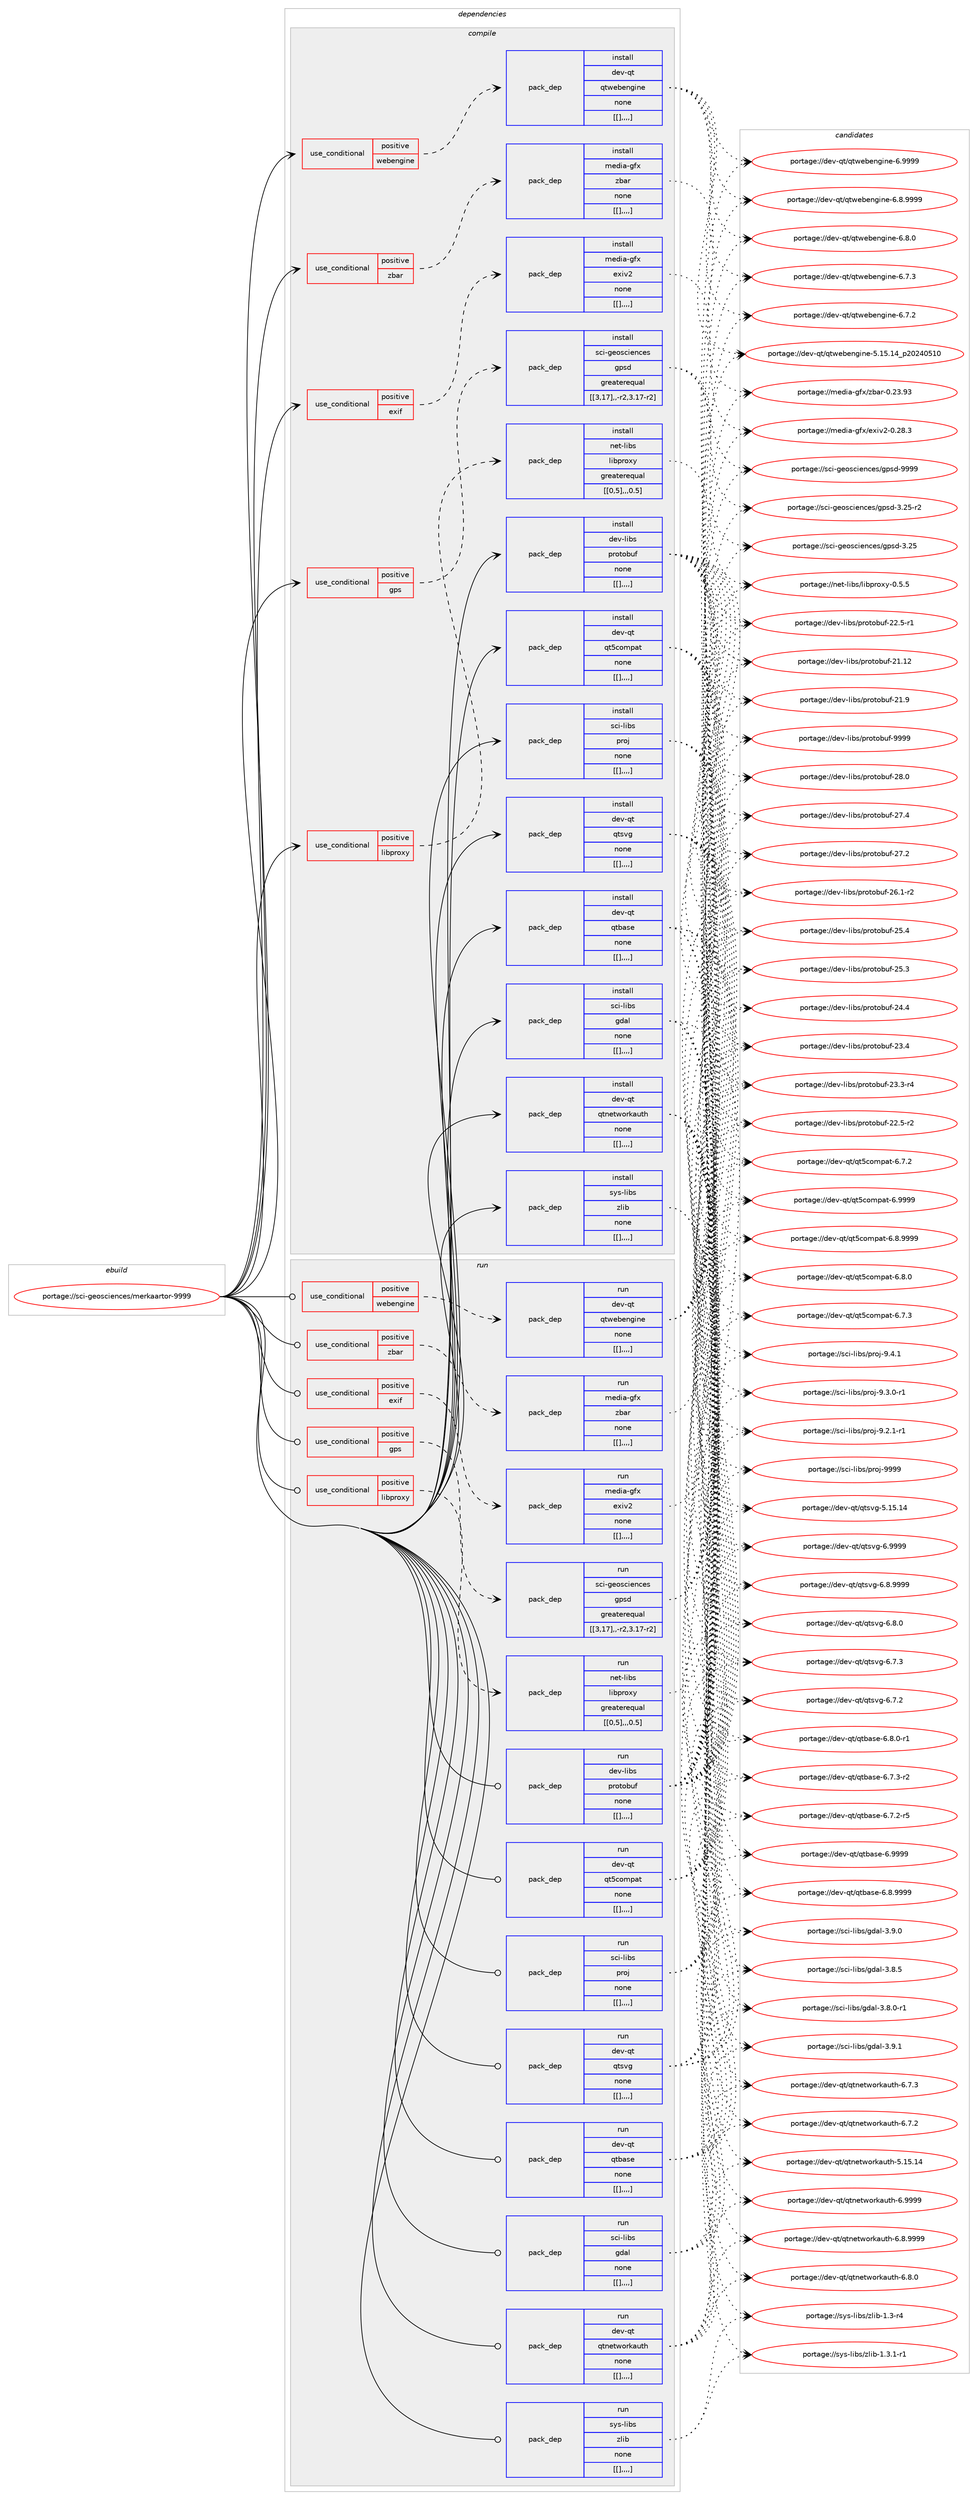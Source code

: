 digraph prolog {

# *************
# Graph options
# *************

newrank=true;
concentrate=true;
compound=true;
graph [rankdir=LR,fontname=Helvetica,fontsize=10,ranksep=1.5];#, ranksep=2.5, nodesep=0.2];
edge  [arrowhead=vee];
node  [fontname=Helvetica,fontsize=10];

# **********
# The ebuild
# **********

subgraph cluster_leftcol {
color=gray;
label=<<i>ebuild</i>>;
id [label="portage://sci-geosciences/merkaartor-9999", color=red, width=4, href="../sci-geosciences/merkaartor-9999.svg"];
}

# ****************
# The dependencies
# ****************

subgraph cluster_midcol {
color=gray;
label=<<i>dependencies</i>>;
subgraph cluster_compile {
fillcolor="#eeeeee";
style=filled;
label=<<i>compile</i>>;
subgraph cond131 {
dependency621 [label=<<TABLE BORDER="0" CELLBORDER="1" CELLSPACING="0" CELLPADDING="4"><TR><TD ROWSPAN="3" CELLPADDING="10">use_conditional</TD></TR><TR><TD>positive</TD></TR><TR><TD>exif</TD></TR></TABLE>>, shape=none, color=red];
subgraph pack486 {
dependency622 [label=<<TABLE BORDER="0" CELLBORDER="1" CELLSPACING="0" CELLPADDING="4" WIDTH="220"><TR><TD ROWSPAN="6" CELLPADDING="30">pack_dep</TD></TR><TR><TD WIDTH="110">install</TD></TR><TR><TD>media-gfx</TD></TR><TR><TD>exiv2</TD></TR><TR><TD>none</TD></TR><TR><TD>[[],,,,]</TD></TR></TABLE>>, shape=none, color=blue];
}
dependency621:e -> dependency622:w [weight=20,style="dashed",arrowhead="vee"];
}
id:e -> dependency621:w [weight=20,style="solid",arrowhead="vee"];
subgraph cond132 {
dependency623 [label=<<TABLE BORDER="0" CELLBORDER="1" CELLSPACING="0" CELLPADDING="4"><TR><TD ROWSPAN="3" CELLPADDING="10">use_conditional</TD></TR><TR><TD>positive</TD></TR><TR><TD>gps</TD></TR></TABLE>>, shape=none, color=red];
subgraph pack487 {
dependency624 [label=<<TABLE BORDER="0" CELLBORDER="1" CELLSPACING="0" CELLPADDING="4" WIDTH="220"><TR><TD ROWSPAN="6" CELLPADDING="30">pack_dep</TD></TR><TR><TD WIDTH="110">install</TD></TR><TR><TD>sci-geosciences</TD></TR><TR><TD>gpsd</TD></TR><TR><TD>greaterequal</TD></TR><TR><TD>[[3,17],,-r2,3.17-r2]</TD></TR></TABLE>>, shape=none, color=blue];
}
dependency623:e -> dependency624:w [weight=20,style="dashed",arrowhead="vee"];
}
id:e -> dependency623:w [weight=20,style="solid",arrowhead="vee"];
subgraph cond134 {
dependency626 [label=<<TABLE BORDER="0" CELLBORDER="1" CELLSPACING="0" CELLPADDING="4"><TR><TD ROWSPAN="3" CELLPADDING="10">use_conditional</TD></TR><TR><TD>positive</TD></TR><TR><TD>libproxy</TD></TR></TABLE>>, shape=none, color=red];
subgraph pack489 {
dependency628 [label=<<TABLE BORDER="0" CELLBORDER="1" CELLSPACING="0" CELLPADDING="4" WIDTH="220"><TR><TD ROWSPAN="6" CELLPADDING="30">pack_dep</TD></TR><TR><TD WIDTH="110">install</TD></TR><TR><TD>net-libs</TD></TR><TR><TD>libproxy</TD></TR><TR><TD>greaterequal</TD></TR><TR><TD>[[0,5],,,0.5]</TD></TR></TABLE>>, shape=none, color=blue];
}
dependency626:e -> dependency628:w [weight=20,style="dashed",arrowhead="vee"];
}
id:e -> dependency626:w [weight=20,style="solid",arrowhead="vee"];
subgraph cond136 {
dependency630 [label=<<TABLE BORDER="0" CELLBORDER="1" CELLSPACING="0" CELLPADDING="4"><TR><TD ROWSPAN="3" CELLPADDING="10">use_conditional</TD></TR><TR><TD>positive</TD></TR><TR><TD>webengine</TD></TR></TABLE>>, shape=none, color=red];
subgraph pack492 {
dependency633 [label=<<TABLE BORDER="0" CELLBORDER="1" CELLSPACING="0" CELLPADDING="4" WIDTH="220"><TR><TD ROWSPAN="6" CELLPADDING="30">pack_dep</TD></TR><TR><TD WIDTH="110">install</TD></TR><TR><TD>dev-qt</TD></TR><TR><TD>qtwebengine</TD></TR><TR><TD>none</TD></TR><TR><TD>[[],,,,]</TD></TR></TABLE>>, shape=none, color=blue];
}
dependency630:e -> dependency633:w [weight=20,style="dashed",arrowhead="vee"];
}
id:e -> dependency630:w [weight=20,style="solid",arrowhead="vee"];
subgraph cond138 {
dependency637 [label=<<TABLE BORDER="0" CELLBORDER="1" CELLSPACING="0" CELLPADDING="4"><TR><TD ROWSPAN="3" CELLPADDING="10">use_conditional</TD></TR><TR><TD>positive</TD></TR><TR><TD>zbar</TD></TR></TABLE>>, shape=none, color=red];
subgraph pack496 {
dependency639 [label=<<TABLE BORDER="0" CELLBORDER="1" CELLSPACING="0" CELLPADDING="4" WIDTH="220"><TR><TD ROWSPAN="6" CELLPADDING="30">pack_dep</TD></TR><TR><TD WIDTH="110">install</TD></TR><TR><TD>media-gfx</TD></TR><TR><TD>zbar</TD></TR><TR><TD>none</TD></TR><TR><TD>[[],,,,]</TD></TR></TABLE>>, shape=none, color=blue];
}
dependency637:e -> dependency639:w [weight=20,style="dashed",arrowhead="vee"];
}
id:e -> dependency637:w [weight=20,style="solid",arrowhead="vee"];
subgraph pack500 {
dependency644 [label=<<TABLE BORDER="0" CELLBORDER="1" CELLSPACING="0" CELLPADDING="4" WIDTH="220"><TR><TD ROWSPAN="6" CELLPADDING="30">pack_dep</TD></TR><TR><TD WIDTH="110">install</TD></TR><TR><TD>dev-libs</TD></TR><TR><TD>protobuf</TD></TR><TR><TD>none</TD></TR><TR><TD>[[],,,,]</TD></TR></TABLE>>, shape=none, color=blue];
}
id:e -> dependency644:w [weight=20,style="solid",arrowhead="vee"];
subgraph pack502 {
dependency647 [label=<<TABLE BORDER="0" CELLBORDER="1" CELLSPACING="0" CELLPADDING="4" WIDTH="220"><TR><TD ROWSPAN="6" CELLPADDING="30">pack_dep</TD></TR><TR><TD WIDTH="110">install</TD></TR><TR><TD>dev-qt</TD></TR><TR><TD>qt5compat</TD></TR><TR><TD>none</TD></TR><TR><TD>[[],,,,]</TD></TR></TABLE>>, shape=none, color=blue];
}
id:e -> dependency647:w [weight=20,style="solid",arrowhead="vee"];
subgraph pack504 {
dependency649 [label=<<TABLE BORDER="0" CELLBORDER="1" CELLSPACING="0" CELLPADDING="4" WIDTH="220"><TR><TD ROWSPAN="6" CELLPADDING="30">pack_dep</TD></TR><TR><TD WIDTH="110">install</TD></TR><TR><TD>dev-qt</TD></TR><TR><TD>qtbase</TD></TR><TR><TD>none</TD></TR><TR><TD>[[],,,,]</TD></TR></TABLE>>, shape=none, color=blue];
}
id:e -> dependency649:w [weight=20,style="solid",arrowhead="vee"];
subgraph pack506 {
dependency651 [label=<<TABLE BORDER="0" CELLBORDER="1" CELLSPACING="0" CELLPADDING="4" WIDTH="220"><TR><TD ROWSPAN="6" CELLPADDING="30">pack_dep</TD></TR><TR><TD WIDTH="110">install</TD></TR><TR><TD>dev-qt</TD></TR><TR><TD>qtnetworkauth</TD></TR><TR><TD>none</TD></TR><TR><TD>[[],,,,]</TD></TR></TABLE>>, shape=none, color=blue];
}
id:e -> dependency651:w [weight=20,style="solid",arrowhead="vee"];
subgraph pack509 {
dependency654 [label=<<TABLE BORDER="0" CELLBORDER="1" CELLSPACING="0" CELLPADDING="4" WIDTH="220"><TR><TD ROWSPAN="6" CELLPADDING="30">pack_dep</TD></TR><TR><TD WIDTH="110">install</TD></TR><TR><TD>dev-qt</TD></TR><TR><TD>qtsvg</TD></TR><TR><TD>none</TD></TR><TR><TD>[[],,,,]</TD></TR></TABLE>>, shape=none, color=blue];
}
id:e -> dependency654:w [weight=20,style="solid",arrowhead="vee"];
subgraph pack511 {
dependency656 [label=<<TABLE BORDER="0" CELLBORDER="1" CELLSPACING="0" CELLPADDING="4" WIDTH="220"><TR><TD ROWSPAN="6" CELLPADDING="30">pack_dep</TD></TR><TR><TD WIDTH="110">install</TD></TR><TR><TD>sci-libs</TD></TR><TR><TD>gdal</TD></TR><TR><TD>none</TD></TR><TR><TD>[[],,,,]</TD></TR></TABLE>>, shape=none, color=blue];
}
id:e -> dependency656:w [weight=20,style="solid",arrowhead="vee"];
subgraph pack514 {
dependency659 [label=<<TABLE BORDER="0" CELLBORDER="1" CELLSPACING="0" CELLPADDING="4" WIDTH="220"><TR><TD ROWSPAN="6" CELLPADDING="30">pack_dep</TD></TR><TR><TD WIDTH="110">install</TD></TR><TR><TD>sci-libs</TD></TR><TR><TD>proj</TD></TR><TR><TD>none</TD></TR><TR><TD>[[],,,,]</TD></TR></TABLE>>, shape=none, color=blue];
}
id:e -> dependency659:w [weight=20,style="solid",arrowhead="vee"];
subgraph pack516 {
dependency661 [label=<<TABLE BORDER="0" CELLBORDER="1" CELLSPACING="0" CELLPADDING="4" WIDTH="220"><TR><TD ROWSPAN="6" CELLPADDING="30">pack_dep</TD></TR><TR><TD WIDTH="110">install</TD></TR><TR><TD>sys-libs</TD></TR><TR><TD>zlib</TD></TR><TR><TD>none</TD></TR><TR><TD>[[],,,,]</TD></TR></TABLE>>, shape=none, color=blue];
}
id:e -> dependency661:w [weight=20,style="solid",arrowhead="vee"];
}
subgraph cluster_compileandrun {
fillcolor="#eeeeee";
style=filled;
label=<<i>compile and run</i>>;
}
subgraph cluster_run {
fillcolor="#eeeeee";
style=filled;
label=<<i>run</i>>;
subgraph cond141 {
dependency666 [label=<<TABLE BORDER="0" CELLBORDER="1" CELLSPACING="0" CELLPADDING="4"><TR><TD ROWSPAN="3" CELLPADDING="10">use_conditional</TD></TR><TR><TD>positive</TD></TR><TR><TD>exif</TD></TR></TABLE>>, shape=none, color=red];
subgraph pack524 {
dependency670 [label=<<TABLE BORDER="0" CELLBORDER="1" CELLSPACING="0" CELLPADDING="4" WIDTH="220"><TR><TD ROWSPAN="6" CELLPADDING="30">pack_dep</TD></TR><TR><TD WIDTH="110">run</TD></TR><TR><TD>media-gfx</TD></TR><TR><TD>exiv2</TD></TR><TR><TD>none</TD></TR><TR><TD>[[],,,,]</TD></TR></TABLE>>, shape=none, color=blue];
}
dependency666:e -> dependency670:w [weight=20,style="dashed",arrowhead="vee"];
}
id:e -> dependency666:w [weight=20,style="solid",arrowhead="odot"];
subgraph cond143 {
dependency674 [label=<<TABLE BORDER="0" CELLBORDER="1" CELLSPACING="0" CELLPADDING="4"><TR><TD ROWSPAN="3" CELLPADDING="10">use_conditional</TD></TR><TR><TD>positive</TD></TR><TR><TD>gps</TD></TR></TABLE>>, shape=none, color=red];
subgraph pack528 {
dependency676 [label=<<TABLE BORDER="0" CELLBORDER="1" CELLSPACING="0" CELLPADDING="4" WIDTH="220"><TR><TD ROWSPAN="6" CELLPADDING="30">pack_dep</TD></TR><TR><TD WIDTH="110">run</TD></TR><TR><TD>sci-geosciences</TD></TR><TR><TD>gpsd</TD></TR><TR><TD>greaterequal</TD></TR><TR><TD>[[3,17],,-r2,3.17-r2]</TD></TR></TABLE>>, shape=none, color=blue];
}
dependency674:e -> dependency676:w [weight=20,style="dashed",arrowhead="vee"];
}
id:e -> dependency674:w [weight=20,style="solid",arrowhead="odot"];
subgraph cond144 {
dependency682 [label=<<TABLE BORDER="0" CELLBORDER="1" CELLSPACING="0" CELLPADDING="4"><TR><TD ROWSPAN="3" CELLPADDING="10">use_conditional</TD></TR><TR><TD>positive</TD></TR><TR><TD>libproxy</TD></TR></TABLE>>, shape=none, color=red];
subgraph pack536 {
dependency685 [label=<<TABLE BORDER="0" CELLBORDER="1" CELLSPACING="0" CELLPADDING="4" WIDTH="220"><TR><TD ROWSPAN="6" CELLPADDING="30">pack_dep</TD></TR><TR><TD WIDTH="110">run</TD></TR><TR><TD>net-libs</TD></TR><TR><TD>libproxy</TD></TR><TR><TD>greaterequal</TD></TR><TR><TD>[[0,5],,,0.5]</TD></TR></TABLE>>, shape=none, color=blue];
}
dependency682:e -> dependency685:w [weight=20,style="dashed",arrowhead="vee"];
}
id:e -> dependency682:w [weight=20,style="solid",arrowhead="odot"];
subgraph cond146 {
dependency692 [label=<<TABLE BORDER="0" CELLBORDER="1" CELLSPACING="0" CELLPADDING="4"><TR><TD ROWSPAN="3" CELLPADDING="10">use_conditional</TD></TR><TR><TD>positive</TD></TR><TR><TD>webengine</TD></TR></TABLE>>, shape=none, color=red];
subgraph pack544 {
dependency695 [label=<<TABLE BORDER="0" CELLBORDER="1" CELLSPACING="0" CELLPADDING="4" WIDTH="220"><TR><TD ROWSPAN="6" CELLPADDING="30">pack_dep</TD></TR><TR><TD WIDTH="110">run</TD></TR><TR><TD>dev-qt</TD></TR><TR><TD>qtwebengine</TD></TR><TR><TD>none</TD></TR><TR><TD>[[],,,,]</TD></TR></TABLE>>, shape=none, color=blue];
}
dependency692:e -> dependency695:w [weight=20,style="dashed",arrowhead="vee"];
}
id:e -> dependency692:w [weight=20,style="solid",arrowhead="odot"];
subgraph cond148 {
dependency699 [label=<<TABLE BORDER="0" CELLBORDER="1" CELLSPACING="0" CELLPADDING="4"><TR><TD ROWSPAN="3" CELLPADDING="10">use_conditional</TD></TR><TR><TD>positive</TD></TR><TR><TD>zbar</TD></TR></TABLE>>, shape=none, color=red];
subgraph pack549 {
dependency702 [label=<<TABLE BORDER="0" CELLBORDER="1" CELLSPACING="0" CELLPADDING="4" WIDTH="220"><TR><TD ROWSPAN="6" CELLPADDING="30">pack_dep</TD></TR><TR><TD WIDTH="110">run</TD></TR><TR><TD>media-gfx</TD></TR><TR><TD>zbar</TD></TR><TR><TD>none</TD></TR><TR><TD>[[],,,,]</TD></TR></TABLE>>, shape=none, color=blue];
}
dependency699:e -> dependency702:w [weight=20,style="dashed",arrowhead="vee"];
}
id:e -> dependency699:w [weight=20,style="solid",arrowhead="odot"];
subgraph pack555 {
dependency709 [label=<<TABLE BORDER="0" CELLBORDER="1" CELLSPACING="0" CELLPADDING="4" WIDTH="220"><TR><TD ROWSPAN="6" CELLPADDING="30">pack_dep</TD></TR><TR><TD WIDTH="110">run</TD></TR><TR><TD>dev-libs</TD></TR><TR><TD>protobuf</TD></TR><TR><TD>none</TD></TR><TR><TD>[[],,,,]</TD></TR></TABLE>>, shape=none, color=blue];
}
id:e -> dependency709:w [weight=20,style="solid",arrowhead="odot"];
subgraph pack559 {
dependency713 [label=<<TABLE BORDER="0" CELLBORDER="1" CELLSPACING="0" CELLPADDING="4" WIDTH="220"><TR><TD ROWSPAN="6" CELLPADDING="30">pack_dep</TD></TR><TR><TD WIDTH="110">run</TD></TR><TR><TD>dev-qt</TD></TR><TR><TD>qt5compat</TD></TR><TR><TD>none</TD></TR><TR><TD>[[],,,,]</TD></TR></TABLE>>, shape=none, color=blue];
}
id:e -> dependency713:w [weight=20,style="solid",arrowhead="odot"];
subgraph pack566 {
dependency720 [label=<<TABLE BORDER="0" CELLBORDER="1" CELLSPACING="0" CELLPADDING="4" WIDTH="220"><TR><TD ROWSPAN="6" CELLPADDING="30">pack_dep</TD></TR><TR><TD WIDTH="110">run</TD></TR><TR><TD>dev-qt</TD></TR><TR><TD>qtbase</TD></TR><TR><TD>none</TD></TR><TR><TD>[[],,,,]</TD></TR></TABLE>>, shape=none, color=blue];
}
id:e -> dependency720:w [weight=20,style="solid",arrowhead="odot"];
subgraph pack572 {
dependency730 [label=<<TABLE BORDER="0" CELLBORDER="1" CELLSPACING="0" CELLPADDING="4" WIDTH="220"><TR><TD ROWSPAN="6" CELLPADDING="30">pack_dep</TD></TR><TR><TD WIDTH="110">run</TD></TR><TR><TD>dev-qt</TD></TR><TR><TD>qtnetworkauth</TD></TR><TR><TD>none</TD></TR><TR><TD>[[],,,,]</TD></TR></TABLE>>, shape=none, color=blue];
}
id:e -> dependency730:w [weight=20,style="solid",arrowhead="odot"];
subgraph pack581 {
dependency734 [label=<<TABLE BORDER="0" CELLBORDER="1" CELLSPACING="0" CELLPADDING="4" WIDTH="220"><TR><TD ROWSPAN="6" CELLPADDING="30">pack_dep</TD></TR><TR><TD WIDTH="110">run</TD></TR><TR><TD>dev-qt</TD></TR><TR><TD>qtsvg</TD></TR><TR><TD>none</TD></TR><TR><TD>[[],,,,]</TD></TR></TABLE>>, shape=none, color=blue];
}
id:e -> dependency734:w [weight=20,style="solid",arrowhead="odot"];
subgraph pack586 {
dependency740 [label=<<TABLE BORDER="0" CELLBORDER="1" CELLSPACING="0" CELLPADDING="4" WIDTH="220"><TR><TD ROWSPAN="6" CELLPADDING="30">pack_dep</TD></TR><TR><TD WIDTH="110">run</TD></TR><TR><TD>sci-libs</TD></TR><TR><TD>gdal</TD></TR><TR><TD>none</TD></TR><TR><TD>[[],,,,]</TD></TR></TABLE>>, shape=none, color=blue];
}
id:e -> dependency740:w [weight=20,style="solid",arrowhead="odot"];
subgraph pack595 {
dependency750 [label=<<TABLE BORDER="0" CELLBORDER="1" CELLSPACING="0" CELLPADDING="4" WIDTH="220"><TR><TD ROWSPAN="6" CELLPADDING="30">pack_dep</TD></TR><TR><TD WIDTH="110">run</TD></TR><TR><TD>sci-libs</TD></TR><TR><TD>proj</TD></TR><TR><TD>none</TD></TR><TR><TD>[[],,,,]</TD></TR></TABLE>>, shape=none, color=blue];
}
id:e -> dependency750:w [weight=20,style="solid",arrowhead="odot"];
subgraph pack602 {
dependency757 [label=<<TABLE BORDER="0" CELLBORDER="1" CELLSPACING="0" CELLPADDING="4" WIDTH="220"><TR><TD ROWSPAN="6" CELLPADDING="30">pack_dep</TD></TR><TR><TD WIDTH="110">run</TD></TR><TR><TD>sys-libs</TD></TR><TR><TD>zlib</TD></TR><TR><TD>none</TD></TR><TR><TD>[[],,,,]</TD></TR></TABLE>>, shape=none, color=blue];
}
id:e -> dependency757:w [weight=20,style="solid",arrowhead="odot"];
}
}

# **************
# The candidates
# **************

subgraph cluster_choices {
rank=same;
color=gray;
label=<<i>candidates</i>>;

subgraph choice515 {
color=black;
nodesep=1;
choice1091011001059745103102120471011201051185045484650564651 [label="portage://media-gfx/exiv2-0.28.3", color=red, width=4,href="../media-gfx/exiv2-0.28.3.svg"];
dependency622:e -> choice1091011001059745103102120471011201051185045484650564651:w [style=dotted,weight="100"];
}
subgraph choice522 {
color=black;
nodesep=1;
choice11599105451031011111159910510111099101115471031121151004557575757 [label="portage://sci-geosciences/gpsd-9999", color=red, width=4,href="../sci-geosciences/gpsd-9999.svg"];
choice115991054510310111111599105101110991011154710311211510045514650534511450 [label="portage://sci-geosciences/gpsd-3.25-r2", color=red, width=4,href="../sci-geosciences/gpsd-3.25-r2.svg"];
choice11599105451031011111159910510111099101115471031121151004551465053 [label="portage://sci-geosciences/gpsd-3.25", color=red, width=4,href="../sci-geosciences/gpsd-3.25.svg"];
dependency624:e -> choice11599105451031011111159910510111099101115471031121151004557575757:w [style=dotted,weight="100"];
dependency624:e -> choice115991054510310111111599105101110991011154710311211510045514650534511450:w [style=dotted,weight="100"];
dependency624:e -> choice11599105451031011111159910510111099101115471031121151004551465053:w [style=dotted,weight="100"];
}
subgraph choice530 {
color=black;
nodesep=1;
choice11010111645108105981154710810598112114111120121454846534653 [label="portage://net-libs/libproxy-0.5.5", color=red, width=4,href="../net-libs/libproxy-0.5.5.svg"];
dependency628:e -> choice11010111645108105981154710810598112114111120121454846534653:w [style=dotted,weight="100"];
}
subgraph choice534 {
color=black;
nodesep=1;
choice10010111845113116471131161191019810111010310511010145544657575757 [label="portage://dev-qt/qtwebengine-6.9999", color=red, width=4,href="../dev-qt/qtwebengine-6.9999.svg"];
choice100101118451131164711311611910198101110103105110101455446564657575757 [label="portage://dev-qt/qtwebengine-6.8.9999", color=red, width=4,href="../dev-qt/qtwebengine-6.8.9999.svg"];
choice100101118451131164711311611910198101110103105110101455446564648 [label="portage://dev-qt/qtwebengine-6.8.0", color=red, width=4,href="../dev-qt/qtwebengine-6.8.0.svg"];
choice100101118451131164711311611910198101110103105110101455446554651 [label="portage://dev-qt/qtwebengine-6.7.3", color=red, width=4,href="../dev-qt/qtwebengine-6.7.3.svg"];
choice100101118451131164711311611910198101110103105110101455446554650 [label="portage://dev-qt/qtwebengine-6.7.2", color=red, width=4,href="../dev-qt/qtwebengine-6.7.2.svg"];
choice1001011184511311647113116119101981011101031051101014553464953464952951125048505248534948 [label="portage://dev-qt/qtwebengine-5.15.14_p20240510", color=red, width=4,href="../dev-qt/qtwebengine-5.15.14_p20240510.svg"];
dependency633:e -> choice10010111845113116471131161191019810111010310511010145544657575757:w [style=dotted,weight="100"];
dependency633:e -> choice100101118451131164711311611910198101110103105110101455446564657575757:w [style=dotted,weight="100"];
dependency633:e -> choice100101118451131164711311611910198101110103105110101455446564648:w [style=dotted,weight="100"];
dependency633:e -> choice100101118451131164711311611910198101110103105110101455446554651:w [style=dotted,weight="100"];
dependency633:e -> choice100101118451131164711311611910198101110103105110101455446554650:w [style=dotted,weight="100"];
dependency633:e -> choice1001011184511311647113116119101981011101031051101014553464953464952951125048505248534948:w [style=dotted,weight="100"];
}
subgraph choice547 {
color=black;
nodesep=1;
choice10910110010597451031021204712298971144548465051465751 [label="portage://media-gfx/zbar-0.23.93", color=red, width=4,href="../media-gfx/zbar-0.23.93.svg"];
dependency639:e -> choice10910110010597451031021204712298971144548465051465751:w [style=dotted,weight="100"];
}
subgraph choice551 {
color=black;
nodesep=1;
choice100101118451081059811547112114111116111981171024557575757 [label="portage://dev-libs/protobuf-9999", color=red, width=4,href="../dev-libs/protobuf-9999.svg"];
choice100101118451081059811547112114111116111981171024550564648 [label="portage://dev-libs/protobuf-28.0", color=red, width=4,href="../dev-libs/protobuf-28.0.svg"];
choice100101118451081059811547112114111116111981171024550554652 [label="portage://dev-libs/protobuf-27.4", color=red, width=4,href="../dev-libs/protobuf-27.4.svg"];
choice100101118451081059811547112114111116111981171024550554650 [label="portage://dev-libs/protobuf-27.2", color=red, width=4,href="../dev-libs/protobuf-27.2.svg"];
choice1001011184510810598115471121141111161119811710245505446494511450 [label="portage://dev-libs/protobuf-26.1-r2", color=red, width=4,href="../dev-libs/protobuf-26.1-r2.svg"];
choice100101118451081059811547112114111116111981171024550534652 [label="portage://dev-libs/protobuf-25.4", color=red, width=4,href="../dev-libs/protobuf-25.4.svg"];
choice100101118451081059811547112114111116111981171024550534651 [label="portage://dev-libs/protobuf-25.3", color=red, width=4,href="../dev-libs/protobuf-25.3.svg"];
choice100101118451081059811547112114111116111981171024550524652 [label="portage://dev-libs/protobuf-24.4", color=red, width=4,href="../dev-libs/protobuf-24.4.svg"];
choice100101118451081059811547112114111116111981171024550514652 [label="portage://dev-libs/protobuf-23.4", color=red, width=4,href="../dev-libs/protobuf-23.4.svg"];
choice1001011184510810598115471121141111161119811710245505146514511452 [label="portage://dev-libs/protobuf-23.3-r4", color=red, width=4,href="../dev-libs/protobuf-23.3-r4.svg"];
choice1001011184510810598115471121141111161119811710245505046534511450 [label="portage://dev-libs/protobuf-22.5-r2", color=red, width=4,href="../dev-libs/protobuf-22.5-r2.svg"];
choice1001011184510810598115471121141111161119811710245505046534511449 [label="portage://dev-libs/protobuf-22.5-r1", color=red, width=4,href="../dev-libs/protobuf-22.5-r1.svg"];
choice10010111845108105981154711211411111611198117102455049464950 [label="portage://dev-libs/protobuf-21.12", color=red, width=4,href="../dev-libs/protobuf-21.12.svg"];
choice100101118451081059811547112114111116111981171024550494657 [label="portage://dev-libs/protobuf-21.9", color=red, width=4,href="../dev-libs/protobuf-21.9.svg"];
dependency644:e -> choice100101118451081059811547112114111116111981171024557575757:w [style=dotted,weight="100"];
dependency644:e -> choice100101118451081059811547112114111116111981171024550564648:w [style=dotted,weight="100"];
dependency644:e -> choice100101118451081059811547112114111116111981171024550554652:w [style=dotted,weight="100"];
dependency644:e -> choice100101118451081059811547112114111116111981171024550554650:w [style=dotted,weight="100"];
dependency644:e -> choice1001011184510810598115471121141111161119811710245505446494511450:w [style=dotted,weight="100"];
dependency644:e -> choice100101118451081059811547112114111116111981171024550534652:w [style=dotted,weight="100"];
dependency644:e -> choice100101118451081059811547112114111116111981171024550534651:w [style=dotted,weight="100"];
dependency644:e -> choice100101118451081059811547112114111116111981171024550524652:w [style=dotted,weight="100"];
dependency644:e -> choice100101118451081059811547112114111116111981171024550514652:w [style=dotted,weight="100"];
dependency644:e -> choice1001011184510810598115471121141111161119811710245505146514511452:w [style=dotted,weight="100"];
dependency644:e -> choice1001011184510810598115471121141111161119811710245505046534511450:w [style=dotted,weight="100"];
dependency644:e -> choice1001011184510810598115471121141111161119811710245505046534511449:w [style=dotted,weight="100"];
dependency644:e -> choice10010111845108105981154711211411111611198117102455049464950:w [style=dotted,weight="100"];
dependency644:e -> choice100101118451081059811547112114111116111981171024550494657:w [style=dotted,weight="100"];
}
subgraph choice577 {
color=black;
nodesep=1;
choice100101118451131164711311653991111091129711645544657575757 [label="portage://dev-qt/qt5compat-6.9999", color=red, width=4,href="../dev-qt/qt5compat-6.9999.svg"];
choice1001011184511311647113116539911110911297116455446564657575757 [label="portage://dev-qt/qt5compat-6.8.9999", color=red, width=4,href="../dev-qt/qt5compat-6.8.9999.svg"];
choice1001011184511311647113116539911110911297116455446564648 [label="portage://dev-qt/qt5compat-6.8.0", color=red, width=4,href="../dev-qt/qt5compat-6.8.0.svg"];
choice1001011184511311647113116539911110911297116455446554651 [label="portage://dev-qt/qt5compat-6.7.3", color=red, width=4,href="../dev-qt/qt5compat-6.7.3.svg"];
choice1001011184511311647113116539911110911297116455446554650 [label="portage://dev-qt/qt5compat-6.7.2", color=red, width=4,href="../dev-qt/qt5compat-6.7.2.svg"];
dependency647:e -> choice100101118451131164711311653991111091129711645544657575757:w [style=dotted,weight="100"];
dependency647:e -> choice1001011184511311647113116539911110911297116455446564657575757:w [style=dotted,weight="100"];
dependency647:e -> choice1001011184511311647113116539911110911297116455446564648:w [style=dotted,weight="100"];
dependency647:e -> choice1001011184511311647113116539911110911297116455446554651:w [style=dotted,weight="100"];
dependency647:e -> choice1001011184511311647113116539911110911297116455446554650:w [style=dotted,weight="100"];
}
subgraph choice586 {
color=black;
nodesep=1;
choice1001011184511311647113116989711510145544657575757 [label="portage://dev-qt/qtbase-6.9999", color=red, width=4,href="../dev-qt/qtbase-6.9999.svg"];
choice10010111845113116471131169897115101455446564657575757 [label="portage://dev-qt/qtbase-6.8.9999", color=red, width=4,href="../dev-qt/qtbase-6.8.9999.svg"];
choice100101118451131164711311698971151014554465646484511449 [label="portage://dev-qt/qtbase-6.8.0-r1", color=red, width=4,href="../dev-qt/qtbase-6.8.0-r1.svg"];
choice100101118451131164711311698971151014554465546514511450 [label="portage://dev-qt/qtbase-6.7.3-r2", color=red, width=4,href="../dev-qt/qtbase-6.7.3-r2.svg"];
choice100101118451131164711311698971151014554465546504511453 [label="portage://dev-qt/qtbase-6.7.2-r5", color=red, width=4,href="../dev-qt/qtbase-6.7.2-r5.svg"];
dependency649:e -> choice1001011184511311647113116989711510145544657575757:w [style=dotted,weight="100"];
dependency649:e -> choice10010111845113116471131169897115101455446564657575757:w [style=dotted,weight="100"];
dependency649:e -> choice100101118451131164711311698971151014554465646484511449:w [style=dotted,weight="100"];
dependency649:e -> choice100101118451131164711311698971151014554465546514511450:w [style=dotted,weight="100"];
dependency649:e -> choice100101118451131164711311698971151014554465546504511453:w [style=dotted,weight="100"];
}
subgraph choice591 {
color=black;
nodesep=1;
choice10010111845113116471131161101011161191111141079711711610445544657575757 [label="portage://dev-qt/qtnetworkauth-6.9999", color=red, width=4,href="../dev-qt/qtnetworkauth-6.9999.svg"];
choice100101118451131164711311611010111611911111410797117116104455446564657575757 [label="portage://dev-qt/qtnetworkauth-6.8.9999", color=red, width=4,href="../dev-qt/qtnetworkauth-6.8.9999.svg"];
choice100101118451131164711311611010111611911111410797117116104455446564648 [label="portage://dev-qt/qtnetworkauth-6.8.0", color=red, width=4,href="../dev-qt/qtnetworkauth-6.8.0.svg"];
choice100101118451131164711311611010111611911111410797117116104455446554651 [label="portage://dev-qt/qtnetworkauth-6.7.3", color=red, width=4,href="../dev-qt/qtnetworkauth-6.7.3.svg"];
choice100101118451131164711311611010111611911111410797117116104455446554650 [label="portage://dev-qt/qtnetworkauth-6.7.2", color=red, width=4,href="../dev-qt/qtnetworkauth-6.7.2.svg"];
choice1001011184511311647113116110101116119111114107971171161044553464953464952 [label="portage://dev-qt/qtnetworkauth-5.15.14", color=red, width=4,href="../dev-qt/qtnetworkauth-5.15.14.svg"];
dependency651:e -> choice10010111845113116471131161101011161191111141079711711610445544657575757:w [style=dotted,weight="100"];
dependency651:e -> choice100101118451131164711311611010111611911111410797117116104455446564657575757:w [style=dotted,weight="100"];
dependency651:e -> choice100101118451131164711311611010111611911111410797117116104455446564648:w [style=dotted,weight="100"];
dependency651:e -> choice100101118451131164711311611010111611911111410797117116104455446554651:w [style=dotted,weight="100"];
dependency651:e -> choice100101118451131164711311611010111611911111410797117116104455446554650:w [style=dotted,weight="100"];
dependency651:e -> choice1001011184511311647113116110101116119111114107971171161044553464953464952:w [style=dotted,weight="100"];
}
subgraph choice596 {
color=black;
nodesep=1;
choice100101118451131164711311611511810345544657575757 [label="portage://dev-qt/qtsvg-6.9999", color=red, width=4,href="../dev-qt/qtsvg-6.9999.svg"];
choice1001011184511311647113116115118103455446564657575757 [label="portage://dev-qt/qtsvg-6.8.9999", color=red, width=4,href="../dev-qt/qtsvg-6.8.9999.svg"];
choice1001011184511311647113116115118103455446564648 [label="portage://dev-qt/qtsvg-6.8.0", color=red, width=4,href="../dev-qt/qtsvg-6.8.0.svg"];
choice1001011184511311647113116115118103455446554651 [label="portage://dev-qt/qtsvg-6.7.3", color=red, width=4,href="../dev-qt/qtsvg-6.7.3.svg"];
choice1001011184511311647113116115118103455446554650 [label="portage://dev-qt/qtsvg-6.7.2", color=red, width=4,href="../dev-qt/qtsvg-6.7.2.svg"];
choice10010111845113116471131161151181034553464953464952 [label="portage://dev-qt/qtsvg-5.15.14", color=red, width=4,href="../dev-qt/qtsvg-5.15.14.svg"];
dependency654:e -> choice100101118451131164711311611511810345544657575757:w [style=dotted,weight="100"];
dependency654:e -> choice1001011184511311647113116115118103455446564657575757:w [style=dotted,weight="100"];
dependency654:e -> choice1001011184511311647113116115118103455446564648:w [style=dotted,weight="100"];
dependency654:e -> choice1001011184511311647113116115118103455446554651:w [style=dotted,weight="100"];
dependency654:e -> choice1001011184511311647113116115118103455446554650:w [style=dotted,weight="100"];
dependency654:e -> choice10010111845113116471131161151181034553464953464952:w [style=dotted,weight="100"];
}
subgraph choice603 {
color=black;
nodesep=1;
choice1159910545108105981154710310097108455146574649 [label="portage://sci-libs/gdal-3.9.1", color=red, width=4,href="../sci-libs/gdal-3.9.1.svg"];
choice1159910545108105981154710310097108455146574648 [label="portage://sci-libs/gdal-3.9.0", color=red, width=4,href="../sci-libs/gdal-3.9.0.svg"];
choice1159910545108105981154710310097108455146564653 [label="portage://sci-libs/gdal-3.8.5", color=red, width=4,href="../sci-libs/gdal-3.8.5.svg"];
choice11599105451081059811547103100971084551465646484511449 [label="portage://sci-libs/gdal-3.8.0-r1", color=red, width=4,href="../sci-libs/gdal-3.8.0-r1.svg"];
dependency656:e -> choice1159910545108105981154710310097108455146574649:w [style=dotted,weight="100"];
dependency656:e -> choice1159910545108105981154710310097108455146574648:w [style=dotted,weight="100"];
dependency656:e -> choice1159910545108105981154710310097108455146564653:w [style=dotted,weight="100"];
dependency656:e -> choice11599105451081059811547103100971084551465646484511449:w [style=dotted,weight="100"];
}
subgraph choice607 {
color=black;
nodesep=1;
choice115991054510810598115471121141111064557575757 [label="portage://sci-libs/proj-9999", color=red, width=4,href="../sci-libs/proj-9999.svg"];
choice11599105451081059811547112114111106455746524649 [label="portage://sci-libs/proj-9.4.1", color=red, width=4,href="../sci-libs/proj-9.4.1.svg"];
choice115991054510810598115471121141111064557465146484511449 [label="portage://sci-libs/proj-9.3.0-r1", color=red, width=4,href="../sci-libs/proj-9.3.0-r1.svg"];
choice115991054510810598115471121141111064557465046494511449 [label="portage://sci-libs/proj-9.2.1-r1", color=red, width=4,href="../sci-libs/proj-9.2.1-r1.svg"];
dependency659:e -> choice115991054510810598115471121141111064557575757:w [style=dotted,weight="100"];
dependency659:e -> choice11599105451081059811547112114111106455746524649:w [style=dotted,weight="100"];
dependency659:e -> choice115991054510810598115471121141111064557465146484511449:w [style=dotted,weight="100"];
dependency659:e -> choice115991054510810598115471121141111064557465046494511449:w [style=dotted,weight="100"];
}
subgraph choice610 {
color=black;
nodesep=1;
choice115121115451081059811547122108105984549465146494511449 [label="portage://sys-libs/zlib-1.3.1-r1", color=red, width=4,href="../sys-libs/zlib-1.3.1-r1.svg"];
choice11512111545108105981154712210810598454946514511452 [label="portage://sys-libs/zlib-1.3-r4", color=red, width=4,href="../sys-libs/zlib-1.3-r4.svg"];
dependency661:e -> choice115121115451081059811547122108105984549465146494511449:w [style=dotted,weight="100"];
dependency661:e -> choice11512111545108105981154712210810598454946514511452:w [style=dotted,weight="100"];
}
subgraph choice612 {
color=black;
nodesep=1;
choice1091011001059745103102120471011201051185045484650564651 [label="portage://media-gfx/exiv2-0.28.3", color=red, width=4,href="../media-gfx/exiv2-0.28.3.svg"];
dependency670:e -> choice1091011001059745103102120471011201051185045484650564651:w [style=dotted,weight="100"];
}
subgraph choice613 {
color=black;
nodesep=1;
choice11599105451031011111159910510111099101115471031121151004557575757 [label="portage://sci-geosciences/gpsd-9999", color=red, width=4,href="../sci-geosciences/gpsd-9999.svg"];
choice115991054510310111111599105101110991011154710311211510045514650534511450 [label="portage://sci-geosciences/gpsd-3.25-r2", color=red, width=4,href="../sci-geosciences/gpsd-3.25-r2.svg"];
choice11599105451031011111159910510111099101115471031121151004551465053 [label="portage://sci-geosciences/gpsd-3.25", color=red, width=4,href="../sci-geosciences/gpsd-3.25.svg"];
dependency676:e -> choice11599105451031011111159910510111099101115471031121151004557575757:w [style=dotted,weight="100"];
dependency676:e -> choice115991054510310111111599105101110991011154710311211510045514650534511450:w [style=dotted,weight="100"];
dependency676:e -> choice11599105451031011111159910510111099101115471031121151004551465053:w [style=dotted,weight="100"];
}
subgraph choice617 {
color=black;
nodesep=1;
choice11010111645108105981154710810598112114111120121454846534653 [label="portage://net-libs/libproxy-0.5.5", color=red, width=4,href="../net-libs/libproxy-0.5.5.svg"];
dependency685:e -> choice11010111645108105981154710810598112114111120121454846534653:w [style=dotted,weight="100"];
}
subgraph choice619 {
color=black;
nodesep=1;
choice10010111845113116471131161191019810111010310511010145544657575757 [label="portage://dev-qt/qtwebengine-6.9999", color=red, width=4,href="../dev-qt/qtwebengine-6.9999.svg"];
choice100101118451131164711311611910198101110103105110101455446564657575757 [label="portage://dev-qt/qtwebengine-6.8.9999", color=red, width=4,href="../dev-qt/qtwebengine-6.8.9999.svg"];
choice100101118451131164711311611910198101110103105110101455446564648 [label="portage://dev-qt/qtwebengine-6.8.0", color=red, width=4,href="../dev-qt/qtwebengine-6.8.0.svg"];
choice100101118451131164711311611910198101110103105110101455446554651 [label="portage://dev-qt/qtwebengine-6.7.3", color=red, width=4,href="../dev-qt/qtwebengine-6.7.3.svg"];
choice100101118451131164711311611910198101110103105110101455446554650 [label="portage://dev-qt/qtwebengine-6.7.2", color=red, width=4,href="../dev-qt/qtwebengine-6.7.2.svg"];
choice1001011184511311647113116119101981011101031051101014553464953464952951125048505248534948 [label="portage://dev-qt/qtwebengine-5.15.14_p20240510", color=red, width=4,href="../dev-qt/qtwebengine-5.15.14_p20240510.svg"];
dependency695:e -> choice10010111845113116471131161191019810111010310511010145544657575757:w [style=dotted,weight="100"];
dependency695:e -> choice100101118451131164711311611910198101110103105110101455446564657575757:w [style=dotted,weight="100"];
dependency695:e -> choice100101118451131164711311611910198101110103105110101455446564648:w [style=dotted,weight="100"];
dependency695:e -> choice100101118451131164711311611910198101110103105110101455446554651:w [style=dotted,weight="100"];
dependency695:e -> choice100101118451131164711311611910198101110103105110101455446554650:w [style=dotted,weight="100"];
dependency695:e -> choice1001011184511311647113116119101981011101031051101014553464953464952951125048505248534948:w [style=dotted,weight="100"];
}
subgraph choice623 {
color=black;
nodesep=1;
choice10910110010597451031021204712298971144548465051465751 [label="portage://media-gfx/zbar-0.23.93", color=red, width=4,href="../media-gfx/zbar-0.23.93.svg"];
dependency702:e -> choice10910110010597451031021204712298971144548465051465751:w [style=dotted,weight="100"];
}
subgraph choice626 {
color=black;
nodesep=1;
choice100101118451081059811547112114111116111981171024557575757 [label="portage://dev-libs/protobuf-9999", color=red, width=4,href="../dev-libs/protobuf-9999.svg"];
choice100101118451081059811547112114111116111981171024550564648 [label="portage://dev-libs/protobuf-28.0", color=red, width=4,href="../dev-libs/protobuf-28.0.svg"];
choice100101118451081059811547112114111116111981171024550554652 [label="portage://dev-libs/protobuf-27.4", color=red, width=4,href="../dev-libs/protobuf-27.4.svg"];
choice100101118451081059811547112114111116111981171024550554650 [label="portage://dev-libs/protobuf-27.2", color=red, width=4,href="../dev-libs/protobuf-27.2.svg"];
choice1001011184510810598115471121141111161119811710245505446494511450 [label="portage://dev-libs/protobuf-26.1-r2", color=red, width=4,href="../dev-libs/protobuf-26.1-r2.svg"];
choice100101118451081059811547112114111116111981171024550534652 [label="portage://dev-libs/protobuf-25.4", color=red, width=4,href="../dev-libs/protobuf-25.4.svg"];
choice100101118451081059811547112114111116111981171024550534651 [label="portage://dev-libs/protobuf-25.3", color=red, width=4,href="../dev-libs/protobuf-25.3.svg"];
choice100101118451081059811547112114111116111981171024550524652 [label="portage://dev-libs/protobuf-24.4", color=red, width=4,href="../dev-libs/protobuf-24.4.svg"];
choice100101118451081059811547112114111116111981171024550514652 [label="portage://dev-libs/protobuf-23.4", color=red, width=4,href="../dev-libs/protobuf-23.4.svg"];
choice1001011184510810598115471121141111161119811710245505146514511452 [label="portage://dev-libs/protobuf-23.3-r4", color=red, width=4,href="../dev-libs/protobuf-23.3-r4.svg"];
choice1001011184510810598115471121141111161119811710245505046534511450 [label="portage://dev-libs/protobuf-22.5-r2", color=red, width=4,href="../dev-libs/protobuf-22.5-r2.svg"];
choice1001011184510810598115471121141111161119811710245505046534511449 [label="portage://dev-libs/protobuf-22.5-r1", color=red, width=4,href="../dev-libs/protobuf-22.5-r1.svg"];
choice10010111845108105981154711211411111611198117102455049464950 [label="portage://dev-libs/protobuf-21.12", color=red, width=4,href="../dev-libs/protobuf-21.12.svg"];
choice100101118451081059811547112114111116111981171024550494657 [label="portage://dev-libs/protobuf-21.9", color=red, width=4,href="../dev-libs/protobuf-21.9.svg"];
dependency709:e -> choice100101118451081059811547112114111116111981171024557575757:w [style=dotted,weight="100"];
dependency709:e -> choice100101118451081059811547112114111116111981171024550564648:w [style=dotted,weight="100"];
dependency709:e -> choice100101118451081059811547112114111116111981171024550554652:w [style=dotted,weight="100"];
dependency709:e -> choice100101118451081059811547112114111116111981171024550554650:w [style=dotted,weight="100"];
dependency709:e -> choice1001011184510810598115471121141111161119811710245505446494511450:w [style=dotted,weight="100"];
dependency709:e -> choice100101118451081059811547112114111116111981171024550534652:w [style=dotted,weight="100"];
dependency709:e -> choice100101118451081059811547112114111116111981171024550534651:w [style=dotted,weight="100"];
dependency709:e -> choice100101118451081059811547112114111116111981171024550524652:w [style=dotted,weight="100"];
dependency709:e -> choice100101118451081059811547112114111116111981171024550514652:w [style=dotted,weight="100"];
dependency709:e -> choice1001011184510810598115471121141111161119811710245505146514511452:w [style=dotted,weight="100"];
dependency709:e -> choice1001011184510810598115471121141111161119811710245505046534511450:w [style=dotted,weight="100"];
dependency709:e -> choice1001011184510810598115471121141111161119811710245505046534511449:w [style=dotted,weight="100"];
dependency709:e -> choice10010111845108105981154711211411111611198117102455049464950:w [style=dotted,weight="100"];
dependency709:e -> choice100101118451081059811547112114111116111981171024550494657:w [style=dotted,weight="100"];
}
subgraph choice640 {
color=black;
nodesep=1;
choice100101118451131164711311653991111091129711645544657575757 [label="portage://dev-qt/qt5compat-6.9999", color=red, width=4,href="../dev-qt/qt5compat-6.9999.svg"];
choice1001011184511311647113116539911110911297116455446564657575757 [label="portage://dev-qt/qt5compat-6.8.9999", color=red, width=4,href="../dev-qt/qt5compat-6.8.9999.svg"];
choice1001011184511311647113116539911110911297116455446564648 [label="portage://dev-qt/qt5compat-6.8.0", color=red, width=4,href="../dev-qt/qt5compat-6.8.0.svg"];
choice1001011184511311647113116539911110911297116455446554651 [label="portage://dev-qt/qt5compat-6.7.3", color=red, width=4,href="../dev-qt/qt5compat-6.7.3.svg"];
choice1001011184511311647113116539911110911297116455446554650 [label="portage://dev-qt/qt5compat-6.7.2", color=red, width=4,href="../dev-qt/qt5compat-6.7.2.svg"];
dependency713:e -> choice100101118451131164711311653991111091129711645544657575757:w [style=dotted,weight="100"];
dependency713:e -> choice1001011184511311647113116539911110911297116455446564657575757:w [style=dotted,weight="100"];
dependency713:e -> choice1001011184511311647113116539911110911297116455446564648:w [style=dotted,weight="100"];
dependency713:e -> choice1001011184511311647113116539911110911297116455446554651:w [style=dotted,weight="100"];
dependency713:e -> choice1001011184511311647113116539911110911297116455446554650:w [style=dotted,weight="100"];
}
subgraph choice644 {
color=black;
nodesep=1;
choice1001011184511311647113116989711510145544657575757 [label="portage://dev-qt/qtbase-6.9999", color=red, width=4,href="../dev-qt/qtbase-6.9999.svg"];
choice10010111845113116471131169897115101455446564657575757 [label="portage://dev-qt/qtbase-6.8.9999", color=red, width=4,href="../dev-qt/qtbase-6.8.9999.svg"];
choice100101118451131164711311698971151014554465646484511449 [label="portage://dev-qt/qtbase-6.8.0-r1", color=red, width=4,href="../dev-qt/qtbase-6.8.0-r1.svg"];
choice100101118451131164711311698971151014554465546514511450 [label="portage://dev-qt/qtbase-6.7.3-r2", color=red, width=4,href="../dev-qt/qtbase-6.7.3-r2.svg"];
choice100101118451131164711311698971151014554465546504511453 [label="portage://dev-qt/qtbase-6.7.2-r5", color=red, width=4,href="../dev-qt/qtbase-6.7.2-r5.svg"];
dependency720:e -> choice1001011184511311647113116989711510145544657575757:w [style=dotted,weight="100"];
dependency720:e -> choice10010111845113116471131169897115101455446564657575757:w [style=dotted,weight="100"];
dependency720:e -> choice100101118451131164711311698971151014554465646484511449:w [style=dotted,weight="100"];
dependency720:e -> choice100101118451131164711311698971151014554465546514511450:w [style=dotted,weight="100"];
dependency720:e -> choice100101118451131164711311698971151014554465546504511453:w [style=dotted,weight="100"];
}
subgraph choice651 {
color=black;
nodesep=1;
choice10010111845113116471131161101011161191111141079711711610445544657575757 [label="portage://dev-qt/qtnetworkauth-6.9999", color=red, width=4,href="../dev-qt/qtnetworkauth-6.9999.svg"];
choice100101118451131164711311611010111611911111410797117116104455446564657575757 [label="portage://dev-qt/qtnetworkauth-6.8.9999", color=red, width=4,href="../dev-qt/qtnetworkauth-6.8.9999.svg"];
choice100101118451131164711311611010111611911111410797117116104455446564648 [label="portage://dev-qt/qtnetworkauth-6.8.0", color=red, width=4,href="../dev-qt/qtnetworkauth-6.8.0.svg"];
choice100101118451131164711311611010111611911111410797117116104455446554651 [label="portage://dev-qt/qtnetworkauth-6.7.3", color=red, width=4,href="../dev-qt/qtnetworkauth-6.7.3.svg"];
choice100101118451131164711311611010111611911111410797117116104455446554650 [label="portage://dev-qt/qtnetworkauth-6.7.2", color=red, width=4,href="../dev-qt/qtnetworkauth-6.7.2.svg"];
choice1001011184511311647113116110101116119111114107971171161044553464953464952 [label="portage://dev-qt/qtnetworkauth-5.15.14", color=red, width=4,href="../dev-qt/qtnetworkauth-5.15.14.svg"];
dependency730:e -> choice10010111845113116471131161101011161191111141079711711610445544657575757:w [style=dotted,weight="100"];
dependency730:e -> choice100101118451131164711311611010111611911111410797117116104455446564657575757:w [style=dotted,weight="100"];
dependency730:e -> choice100101118451131164711311611010111611911111410797117116104455446564648:w [style=dotted,weight="100"];
dependency730:e -> choice100101118451131164711311611010111611911111410797117116104455446554651:w [style=dotted,weight="100"];
dependency730:e -> choice100101118451131164711311611010111611911111410797117116104455446554650:w [style=dotted,weight="100"];
dependency730:e -> choice1001011184511311647113116110101116119111114107971171161044553464953464952:w [style=dotted,weight="100"];
}
subgraph choice660 {
color=black;
nodesep=1;
choice100101118451131164711311611511810345544657575757 [label="portage://dev-qt/qtsvg-6.9999", color=red, width=4,href="../dev-qt/qtsvg-6.9999.svg"];
choice1001011184511311647113116115118103455446564657575757 [label="portage://dev-qt/qtsvg-6.8.9999", color=red, width=4,href="../dev-qt/qtsvg-6.8.9999.svg"];
choice1001011184511311647113116115118103455446564648 [label="portage://dev-qt/qtsvg-6.8.0", color=red, width=4,href="../dev-qt/qtsvg-6.8.0.svg"];
choice1001011184511311647113116115118103455446554651 [label="portage://dev-qt/qtsvg-6.7.3", color=red, width=4,href="../dev-qt/qtsvg-6.7.3.svg"];
choice1001011184511311647113116115118103455446554650 [label="portage://dev-qt/qtsvg-6.7.2", color=red, width=4,href="../dev-qt/qtsvg-6.7.2.svg"];
choice10010111845113116471131161151181034553464953464952 [label="portage://dev-qt/qtsvg-5.15.14", color=red, width=4,href="../dev-qt/qtsvg-5.15.14.svg"];
dependency734:e -> choice100101118451131164711311611511810345544657575757:w [style=dotted,weight="100"];
dependency734:e -> choice1001011184511311647113116115118103455446564657575757:w [style=dotted,weight="100"];
dependency734:e -> choice1001011184511311647113116115118103455446564648:w [style=dotted,weight="100"];
dependency734:e -> choice1001011184511311647113116115118103455446554651:w [style=dotted,weight="100"];
dependency734:e -> choice1001011184511311647113116115118103455446554650:w [style=dotted,weight="100"];
dependency734:e -> choice10010111845113116471131161151181034553464953464952:w [style=dotted,weight="100"];
}
subgraph choice667 {
color=black;
nodesep=1;
choice1159910545108105981154710310097108455146574649 [label="portage://sci-libs/gdal-3.9.1", color=red, width=4,href="../sci-libs/gdal-3.9.1.svg"];
choice1159910545108105981154710310097108455146574648 [label="portage://sci-libs/gdal-3.9.0", color=red, width=4,href="../sci-libs/gdal-3.9.0.svg"];
choice1159910545108105981154710310097108455146564653 [label="portage://sci-libs/gdal-3.8.5", color=red, width=4,href="../sci-libs/gdal-3.8.5.svg"];
choice11599105451081059811547103100971084551465646484511449 [label="portage://sci-libs/gdal-3.8.0-r1", color=red, width=4,href="../sci-libs/gdal-3.8.0-r1.svg"];
dependency740:e -> choice1159910545108105981154710310097108455146574649:w [style=dotted,weight="100"];
dependency740:e -> choice1159910545108105981154710310097108455146574648:w [style=dotted,weight="100"];
dependency740:e -> choice1159910545108105981154710310097108455146564653:w [style=dotted,weight="100"];
dependency740:e -> choice11599105451081059811547103100971084551465646484511449:w [style=dotted,weight="100"];
}
subgraph choice669 {
color=black;
nodesep=1;
choice115991054510810598115471121141111064557575757 [label="portage://sci-libs/proj-9999", color=red, width=4,href="../sci-libs/proj-9999.svg"];
choice11599105451081059811547112114111106455746524649 [label="portage://sci-libs/proj-9.4.1", color=red, width=4,href="../sci-libs/proj-9.4.1.svg"];
choice115991054510810598115471121141111064557465146484511449 [label="portage://sci-libs/proj-9.3.0-r1", color=red, width=4,href="../sci-libs/proj-9.3.0-r1.svg"];
choice115991054510810598115471121141111064557465046494511449 [label="portage://sci-libs/proj-9.2.1-r1", color=red, width=4,href="../sci-libs/proj-9.2.1-r1.svg"];
dependency750:e -> choice115991054510810598115471121141111064557575757:w [style=dotted,weight="100"];
dependency750:e -> choice11599105451081059811547112114111106455746524649:w [style=dotted,weight="100"];
dependency750:e -> choice115991054510810598115471121141111064557465146484511449:w [style=dotted,weight="100"];
dependency750:e -> choice115991054510810598115471121141111064557465046494511449:w [style=dotted,weight="100"];
}
subgraph choice674 {
color=black;
nodesep=1;
choice115121115451081059811547122108105984549465146494511449 [label="portage://sys-libs/zlib-1.3.1-r1", color=red, width=4,href="../sys-libs/zlib-1.3.1-r1.svg"];
choice11512111545108105981154712210810598454946514511452 [label="portage://sys-libs/zlib-1.3-r4", color=red, width=4,href="../sys-libs/zlib-1.3-r4.svg"];
dependency757:e -> choice115121115451081059811547122108105984549465146494511449:w [style=dotted,weight="100"];
dependency757:e -> choice11512111545108105981154712210810598454946514511452:w [style=dotted,weight="100"];
}
}

}
